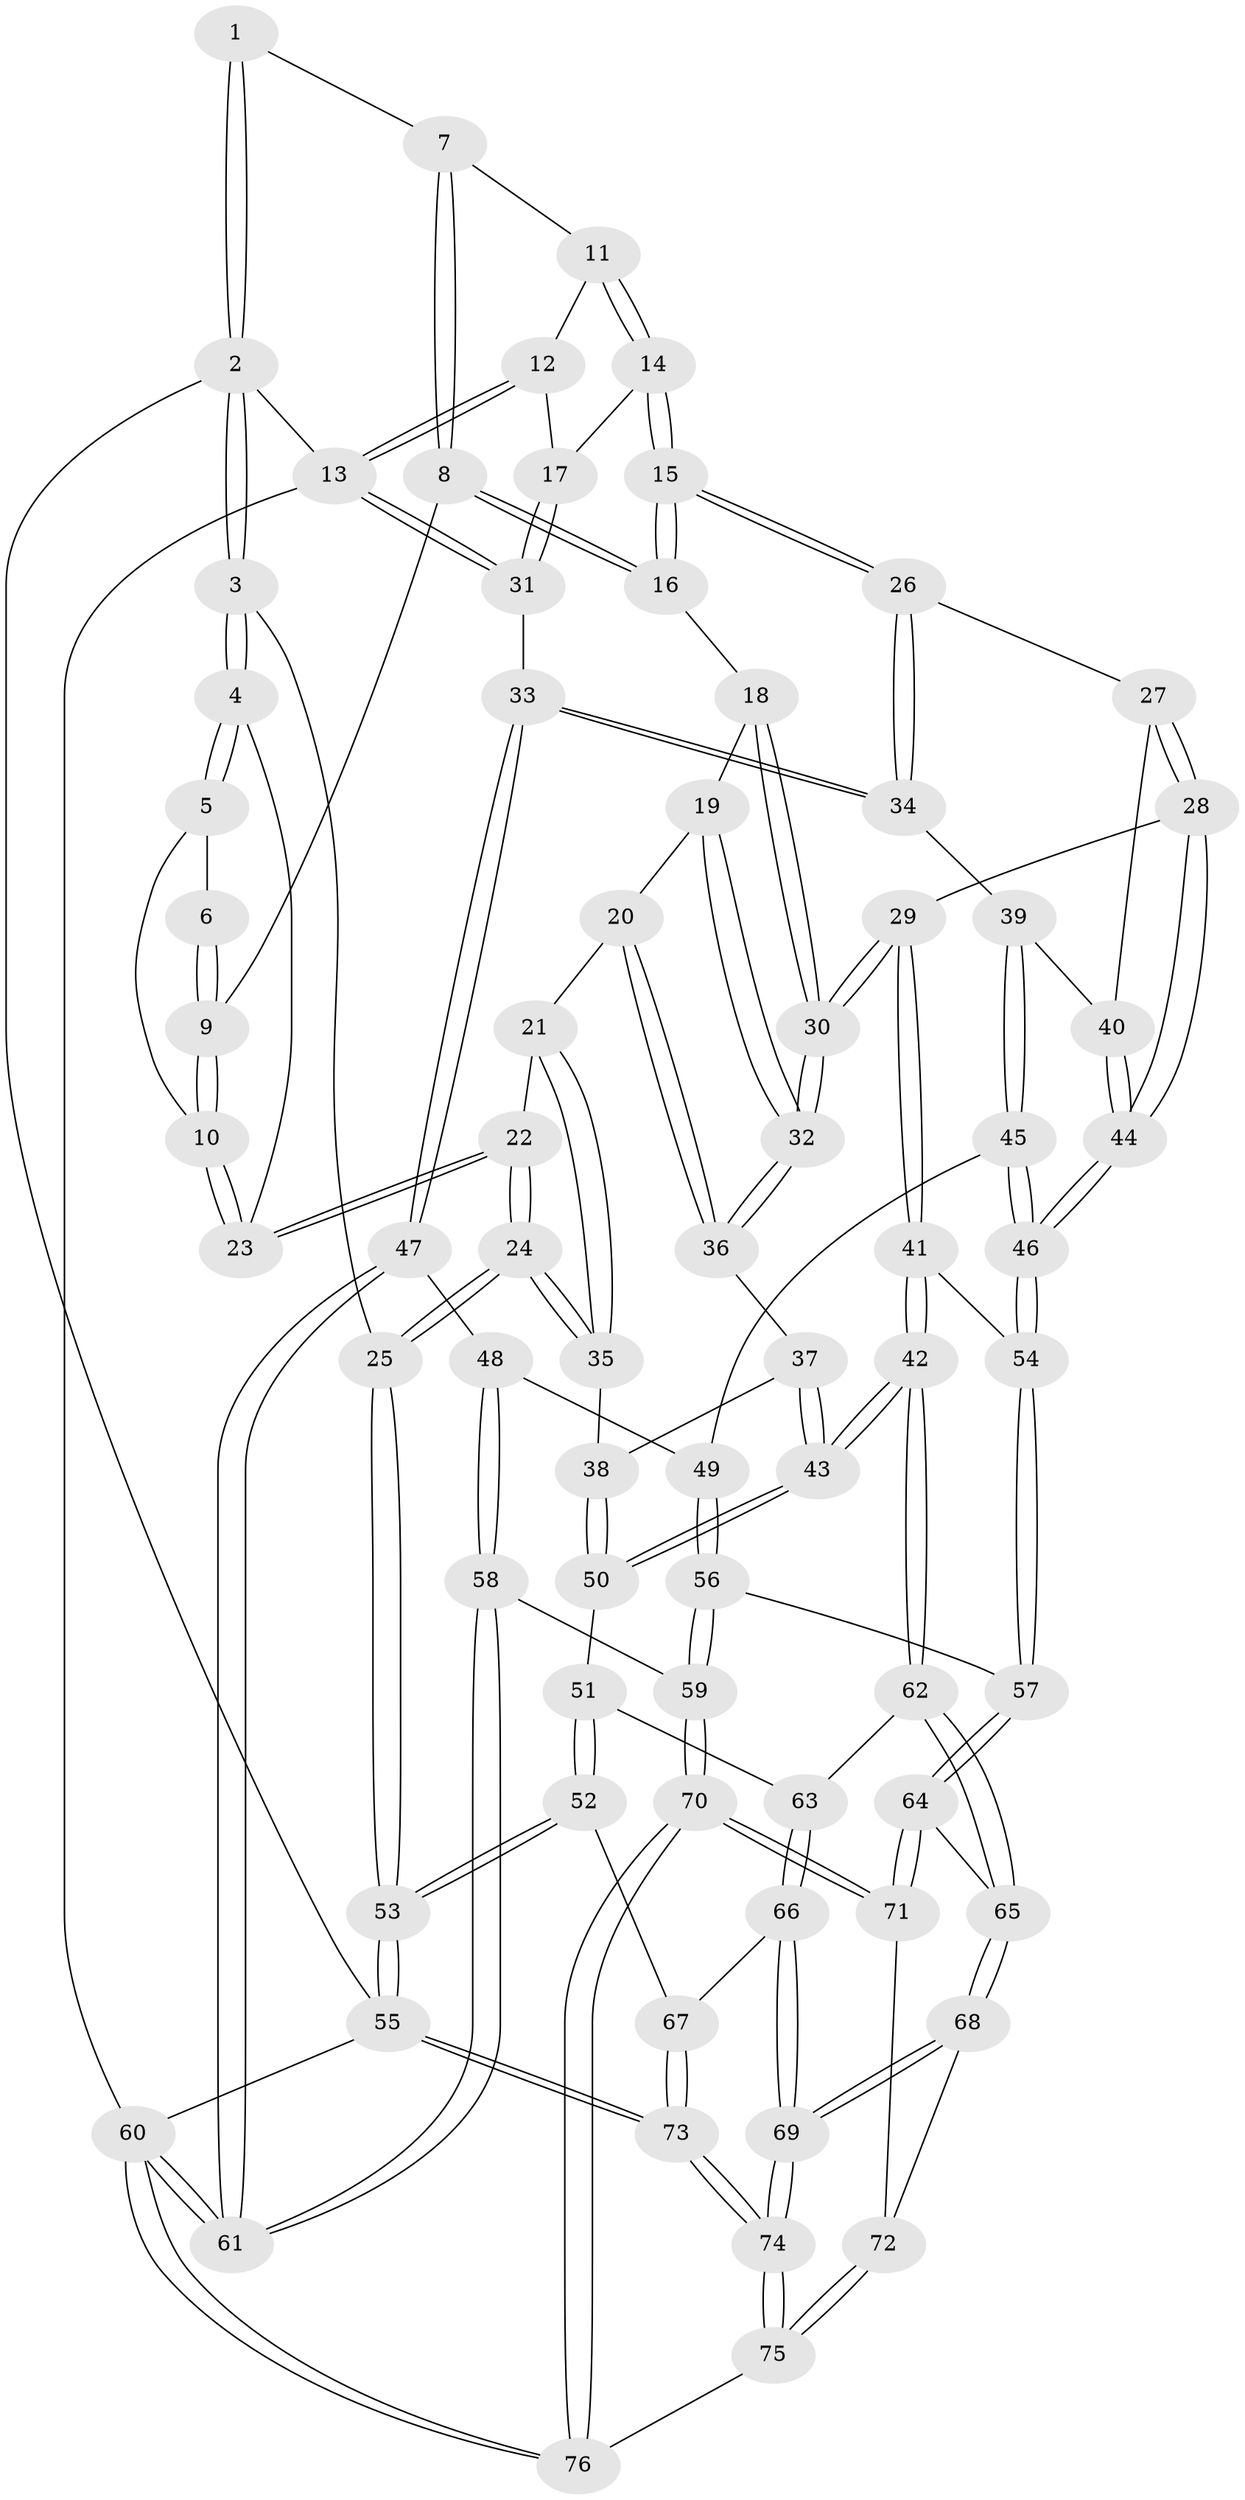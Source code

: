 // coarse degree distribution, {4: 0.2903225806451613, 3: 0.3870967741935484, 2: 0.25806451612903225, 5: 0.06451612903225806}
// Generated by graph-tools (version 1.1) at 2025/54/03/04/25 22:54:31]
// undirected, 76 vertices, 187 edges
graph export_dot {
  node [color=gray90,style=filled];
  1 [pos="+0.21895441562670803+0"];
  2 [pos="+0+0"];
  3 [pos="+0+0.11089723459374744"];
  4 [pos="+0+0.13003424168793676"];
  5 [pos="+0.16467724347013935+0.05739215640560743"];
  6 [pos="+0.21692266140368224+0"];
  7 [pos="+0.5012364948557378+0"];
  8 [pos="+0.44651327467421137+0.09859380933092504"];
  9 [pos="+0.2765334922562847+0.1415325922164983"];
  10 [pos="+0.24170006926735343+0.16814297232436032"];
  11 [pos="+0.6864204956777222+0"];
  12 [pos="+0.9431560327372398+0"];
  13 [pos="+1+0"];
  14 [pos="+0.6566963173115444+0.2841258218150947"];
  15 [pos="+0.6365087931607633+0.29756231564738495"];
  16 [pos="+0.5076982502628226+0.24870017003009556"];
  17 [pos="+0.7179036541118939+0.2700508957688518"];
  18 [pos="+0.4789009264907916+0.2702922971228896"];
  19 [pos="+0.38061397940044944+0.3217143089218235"];
  20 [pos="+0.30070107210602265+0.33985004372465405"];
  21 [pos="+0.2712813815186444+0.3318975304860615"];
  22 [pos="+0.22291809904295995+0.234619125042946"];
  23 [pos="+0.21993241375129677+0.2072556877844472"];
  24 [pos="+0+0.3842977006126048"];
  25 [pos="+0+0.3792148836231745"];
  26 [pos="+0.6391708574226981+0.35025126889781755"];
  27 [pos="+0.5361214038510914+0.48482414436897464"];
  28 [pos="+0.4917123489049485+0.5073917658789019"];
  29 [pos="+0.45951429934630317+0.5102255542304058"];
  30 [pos="+0.4588187295750538+0.5097040968979359"];
  31 [pos="+1+0.28801263436687013"];
  32 [pos="+0.45071552532372505+0.5061674864858526"];
  33 [pos="+1+0.43551613135934336"];
  34 [pos="+0.7178113878756383+0.4745311912677723"];
  35 [pos="+0.15425800831283715+0.44579388084600774"];
  36 [pos="+0.3492903561759363+0.4940837526543176"];
  37 [pos="+0.34197676688427164+0.5012108670152909"];
  38 [pos="+0.177618308488031+0.5022756236422603"];
  39 [pos="+0.7146629521067468+0.5038877855534706"];
  40 [pos="+0.6101549793114285+0.5550880742139914"];
  41 [pos="+0.42588895521683406+0.6429085435119963"];
  42 [pos="+0.3334417902950639+0.6982181683182519"];
  43 [pos="+0.29299552411451624+0.6651489663752359"];
  44 [pos="+0.5911407525553922+0.6730864678890524"];
  45 [pos="+0.7417569089925029+0.5986524709431077"];
  46 [pos="+0.5933873630424693+0.6873019876713223"];
  47 [pos="+1+0.4474134991599704"];
  48 [pos="+0.8444956265687193+0.6059242082018814"];
  49 [pos="+0.7468556741735239+0.6016117064124042"];
  50 [pos="+0.1841012457236589+0.6340681866518291"];
  51 [pos="+0.1528397762760592+0.652883152726826"];
  52 [pos="+0.009490182798382733+0.7261160120385611"];
  53 [pos="+0+0.700022532011622"];
  54 [pos="+0.5911726799063086+0.6924368562092356"];
  55 [pos="+0+1"];
  56 [pos="+0.7752267025650178+0.7829831196570589"];
  57 [pos="+0.5975467731056219+0.7404403467060755"];
  58 [pos="+0.8754547156530805+0.8183805230797371"];
  59 [pos="+0.8156960655106164+0.8133139288731176"];
  60 [pos="+1+1"];
  61 [pos="+1+0.9807756476470467"];
  62 [pos="+0.33461136652430656+0.7052869458890888"];
  63 [pos="+0.22082154356978023+0.8055634193981565"];
  64 [pos="+0.5699757069751169+0.7908911622256478"];
  65 [pos="+0.3463740996564287+0.7312300023253572"];
  66 [pos="+0.20180298893631118+0.8317414771135795"];
  67 [pos="+0.08271093755786663+0.8097621087783626"];
  68 [pos="+0.35638579166975587+0.8306086329432374"];
  69 [pos="+0.28060217658013875+0.9308859319305833"];
  70 [pos="+0.6229609590548719+0.9919501271806228"];
  71 [pos="+0.5633134918530629+0.8299297747934079"];
  72 [pos="+0.43244317937593596+0.8648436360710696"];
  73 [pos="+0.1768443925873249+1"];
  74 [pos="+0.23741838869126974+1"];
  75 [pos="+0.45932285079559804+1"];
  76 [pos="+0.6023847318604441+1"];
  1 -- 2;
  1 -- 2;
  1 -- 7;
  2 -- 3;
  2 -- 3;
  2 -- 13;
  2 -- 55;
  3 -- 4;
  3 -- 4;
  3 -- 25;
  4 -- 5;
  4 -- 5;
  4 -- 23;
  5 -- 6;
  5 -- 10;
  6 -- 9;
  6 -- 9;
  7 -- 8;
  7 -- 8;
  7 -- 11;
  8 -- 9;
  8 -- 16;
  8 -- 16;
  9 -- 10;
  9 -- 10;
  10 -- 23;
  10 -- 23;
  11 -- 12;
  11 -- 14;
  11 -- 14;
  12 -- 13;
  12 -- 13;
  12 -- 17;
  13 -- 31;
  13 -- 31;
  13 -- 60;
  14 -- 15;
  14 -- 15;
  14 -- 17;
  15 -- 16;
  15 -- 16;
  15 -- 26;
  15 -- 26;
  16 -- 18;
  17 -- 31;
  17 -- 31;
  18 -- 19;
  18 -- 30;
  18 -- 30;
  19 -- 20;
  19 -- 32;
  19 -- 32;
  20 -- 21;
  20 -- 36;
  20 -- 36;
  21 -- 22;
  21 -- 35;
  21 -- 35;
  22 -- 23;
  22 -- 23;
  22 -- 24;
  22 -- 24;
  24 -- 25;
  24 -- 25;
  24 -- 35;
  24 -- 35;
  25 -- 53;
  25 -- 53;
  26 -- 27;
  26 -- 34;
  26 -- 34;
  27 -- 28;
  27 -- 28;
  27 -- 40;
  28 -- 29;
  28 -- 44;
  28 -- 44;
  29 -- 30;
  29 -- 30;
  29 -- 41;
  29 -- 41;
  30 -- 32;
  30 -- 32;
  31 -- 33;
  32 -- 36;
  32 -- 36;
  33 -- 34;
  33 -- 34;
  33 -- 47;
  33 -- 47;
  34 -- 39;
  35 -- 38;
  36 -- 37;
  37 -- 38;
  37 -- 43;
  37 -- 43;
  38 -- 50;
  38 -- 50;
  39 -- 40;
  39 -- 45;
  39 -- 45;
  40 -- 44;
  40 -- 44;
  41 -- 42;
  41 -- 42;
  41 -- 54;
  42 -- 43;
  42 -- 43;
  42 -- 62;
  42 -- 62;
  43 -- 50;
  43 -- 50;
  44 -- 46;
  44 -- 46;
  45 -- 46;
  45 -- 46;
  45 -- 49;
  46 -- 54;
  46 -- 54;
  47 -- 48;
  47 -- 61;
  47 -- 61;
  48 -- 49;
  48 -- 58;
  48 -- 58;
  49 -- 56;
  49 -- 56;
  50 -- 51;
  51 -- 52;
  51 -- 52;
  51 -- 63;
  52 -- 53;
  52 -- 53;
  52 -- 67;
  53 -- 55;
  53 -- 55;
  54 -- 57;
  54 -- 57;
  55 -- 73;
  55 -- 73;
  55 -- 60;
  56 -- 57;
  56 -- 59;
  56 -- 59;
  57 -- 64;
  57 -- 64;
  58 -- 59;
  58 -- 61;
  58 -- 61;
  59 -- 70;
  59 -- 70;
  60 -- 61;
  60 -- 61;
  60 -- 76;
  60 -- 76;
  62 -- 63;
  62 -- 65;
  62 -- 65;
  63 -- 66;
  63 -- 66;
  64 -- 65;
  64 -- 71;
  64 -- 71;
  65 -- 68;
  65 -- 68;
  66 -- 67;
  66 -- 69;
  66 -- 69;
  67 -- 73;
  67 -- 73;
  68 -- 69;
  68 -- 69;
  68 -- 72;
  69 -- 74;
  69 -- 74;
  70 -- 71;
  70 -- 71;
  70 -- 76;
  70 -- 76;
  71 -- 72;
  72 -- 75;
  72 -- 75;
  73 -- 74;
  73 -- 74;
  74 -- 75;
  74 -- 75;
  75 -- 76;
}
